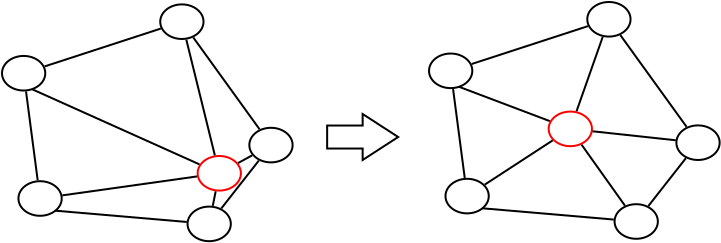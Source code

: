 <?xml version="1.0" encoding="UTF-8"?>
<dia:diagram xmlns:dia="http://www.lysator.liu.se/~alla/dia/">
  <dia:layer name="Background" visible="true" active="true">
    <dia:object type="Flowchart - Ellipse" version="0" id="O0">
      <dia:attribute name="obj_pos">
        <dia:point val="5.943,5.297"/>
      </dia:attribute>
      <dia:attribute name="obj_bb">
        <dia:rectangle val="5.893,5.247;8.157,7.075"/>
      </dia:attribute>
      <dia:attribute name="elem_corner">
        <dia:point val="5.943,5.297"/>
      </dia:attribute>
      <dia:attribute name="elem_width">
        <dia:real val="2.164"/>
      </dia:attribute>
      <dia:attribute name="elem_height">
        <dia:real val="1.729"/>
      </dia:attribute>
      <dia:attribute name="show_background">
        <dia:boolean val="true"/>
      </dia:attribute>
      <dia:attribute name="padding">
        <dia:real val="0.354"/>
      </dia:attribute>
      <dia:attribute name="text">
        <dia:composite type="text">
          <dia:attribute name="string">
            <dia:string>##</dia:string>
          </dia:attribute>
          <dia:attribute name="font">
            <dia:font family="sans" style="0" name="Helvetica"/>
          </dia:attribute>
          <dia:attribute name="height">
            <dia:real val="0.8"/>
          </dia:attribute>
          <dia:attribute name="pos">
            <dia:point val="7.025,6.356"/>
          </dia:attribute>
          <dia:attribute name="color">
            <dia:color val="#000000"/>
          </dia:attribute>
          <dia:attribute name="alignment">
            <dia:enum val="1"/>
          </dia:attribute>
        </dia:composite>
      </dia:attribute>
    </dia:object>
    <dia:object type="Flowchart - Ellipse" version="0" id="O1">
      <dia:attribute name="obj_pos">
        <dia:point val="13.855,2.72"/>
      </dia:attribute>
      <dia:attribute name="obj_bb">
        <dia:rectangle val="13.805,2.67;16.069,4.499"/>
      </dia:attribute>
      <dia:attribute name="elem_corner">
        <dia:point val="13.855,2.72"/>
      </dia:attribute>
      <dia:attribute name="elem_width">
        <dia:real val="2.164"/>
      </dia:attribute>
      <dia:attribute name="elem_height">
        <dia:real val="1.729"/>
      </dia:attribute>
      <dia:attribute name="show_background">
        <dia:boolean val="true"/>
      </dia:attribute>
      <dia:attribute name="padding">
        <dia:real val="0.354"/>
      </dia:attribute>
      <dia:attribute name="text">
        <dia:composite type="text">
          <dia:attribute name="string">
            <dia:string>##</dia:string>
          </dia:attribute>
          <dia:attribute name="font">
            <dia:font family="sans" style="0" name="Helvetica"/>
          </dia:attribute>
          <dia:attribute name="height">
            <dia:real val="0.8"/>
          </dia:attribute>
          <dia:attribute name="pos">
            <dia:point val="14.937,3.779"/>
          </dia:attribute>
          <dia:attribute name="color">
            <dia:color val="#000000"/>
          </dia:attribute>
          <dia:attribute name="alignment">
            <dia:enum val="1"/>
          </dia:attribute>
        </dia:composite>
      </dia:attribute>
    </dia:object>
    <dia:object type="Flowchart - Ellipse" version="0" id="O2">
      <dia:attribute name="obj_pos">
        <dia:point val="18.31,8.89"/>
      </dia:attribute>
      <dia:attribute name="obj_bb">
        <dia:rectangle val="18.26,8.84;20.524,10.669"/>
      </dia:attribute>
      <dia:attribute name="elem_corner">
        <dia:point val="18.31,8.89"/>
      </dia:attribute>
      <dia:attribute name="elem_width">
        <dia:real val="2.164"/>
      </dia:attribute>
      <dia:attribute name="elem_height">
        <dia:real val="1.729"/>
      </dia:attribute>
      <dia:attribute name="show_background">
        <dia:boolean val="true"/>
      </dia:attribute>
      <dia:attribute name="padding">
        <dia:real val="0.354"/>
      </dia:attribute>
      <dia:attribute name="text">
        <dia:composite type="text">
          <dia:attribute name="string">
            <dia:string>##</dia:string>
          </dia:attribute>
          <dia:attribute name="font">
            <dia:font family="sans" style="0" name="Helvetica"/>
          </dia:attribute>
          <dia:attribute name="height">
            <dia:real val="0.8"/>
          </dia:attribute>
          <dia:attribute name="pos">
            <dia:point val="19.392,9.949"/>
          </dia:attribute>
          <dia:attribute name="color">
            <dia:color val="#000000"/>
          </dia:attribute>
          <dia:attribute name="alignment">
            <dia:enum val="1"/>
          </dia:attribute>
        </dia:composite>
      </dia:attribute>
    </dia:object>
    <dia:object type="Flowchart - Ellipse" version="0" id="O3">
      <dia:attribute name="obj_pos">
        <dia:point val="6.765,11.56"/>
      </dia:attribute>
      <dia:attribute name="obj_bb">
        <dia:rectangle val="6.715,11.51;8.979,13.339"/>
      </dia:attribute>
      <dia:attribute name="elem_corner">
        <dia:point val="6.765,11.56"/>
      </dia:attribute>
      <dia:attribute name="elem_width">
        <dia:real val="2.164"/>
      </dia:attribute>
      <dia:attribute name="elem_height">
        <dia:real val="1.729"/>
      </dia:attribute>
      <dia:attribute name="show_background">
        <dia:boolean val="true"/>
      </dia:attribute>
      <dia:attribute name="padding">
        <dia:real val="0.354"/>
      </dia:attribute>
      <dia:attribute name="text">
        <dia:composite type="text">
          <dia:attribute name="string">
            <dia:string>##</dia:string>
          </dia:attribute>
          <dia:attribute name="font">
            <dia:font family="sans" style="0" name="Helvetica"/>
          </dia:attribute>
          <dia:attribute name="height">
            <dia:real val="0.8"/>
          </dia:attribute>
          <dia:attribute name="pos">
            <dia:point val="7.847,12.619"/>
          </dia:attribute>
          <dia:attribute name="color">
            <dia:color val="#000000"/>
          </dia:attribute>
          <dia:attribute name="alignment">
            <dia:enum val="1"/>
          </dia:attribute>
        </dia:composite>
      </dia:attribute>
    </dia:object>
    <dia:object type="Flowchart - Ellipse" version="0" id="O4">
      <dia:attribute name="obj_pos">
        <dia:point val="15.22,12.83"/>
      </dia:attribute>
      <dia:attribute name="obj_bb">
        <dia:rectangle val="15.17,12.78;17.434,14.609"/>
      </dia:attribute>
      <dia:attribute name="elem_corner">
        <dia:point val="15.22,12.83"/>
      </dia:attribute>
      <dia:attribute name="elem_width">
        <dia:real val="2.164"/>
      </dia:attribute>
      <dia:attribute name="elem_height">
        <dia:real val="1.729"/>
      </dia:attribute>
      <dia:attribute name="show_background">
        <dia:boolean val="true"/>
      </dia:attribute>
      <dia:attribute name="padding">
        <dia:real val="0.354"/>
      </dia:attribute>
      <dia:attribute name="text">
        <dia:composite type="text">
          <dia:attribute name="string">
            <dia:string>##</dia:string>
          </dia:attribute>
          <dia:attribute name="font">
            <dia:font family="sans" style="0" name="Helvetica"/>
          </dia:attribute>
          <dia:attribute name="height">
            <dia:real val="0.8"/>
          </dia:attribute>
          <dia:attribute name="pos">
            <dia:point val="16.302,13.889"/>
          </dia:attribute>
          <dia:attribute name="color">
            <dia:color val="#000000"/>
          </dia:attribute>
          <dia:attribute name="alignment">
            <dia:enum val="1"/>
          </dia:attribute>
        </dia:composite>
      </dia:attribute>
    </dia:object>
    <dia:object type="Flowchart - Ellipse" version="0" id="O5">
      <dia:attribute name="obj_pos">
        <dia:point val="15.725,10.3"/>
      </dia:attribute>
      <dia:attribute name="obj_bb">
        <dia:rectangle val="15.675,10.25;17.939,12.079"/>
      </dia:attribute>
      <dia:attribute name="elem_corner">
        <dia:point val="15.725,10.3"/>
      </dia:attribute>
      <dia:attribute name="elem_width">
        <dia:real val="2.164"/>
      </dia:attribute>
      <dia:attribute name="elem_height">
        <dia:real val="1.729"/>
      </dia:attribute>
      <dia:attribute name="border_width">
        <dia:real val="0.1"/>
      </dia:attribute>
      <dia:attribute name="border_color">
        <dia:color val="#ff0000"/>
      </dia:attribute>
      <dia:attribute name="show_background">
        <dia:boolean val="true"/>
      </dia:attribute>
      <dia:attribute name="padding">
        <dia:real val="0.354"/>
      </dia:attribute>
      <dia:attribute name="text">
        <dia:composite type="text">
          <dia:attribute name="string">
            <dia:string>##</dia:string>
          </dia:attribute>
          <dia:attribute name="font">
            <dia:font family="sans" style="0" name="Helvetica"/>
          </dia:attribute>
          <dia:attribute name="height">
            <dia:real val="0.8"/>
          </dia:attribute>
          <dia:attribute name="pos">
            <dia:point val="16.807,11.359"/>
          </dia:attribute>
          <dia:attribute name="color">
            <dia:color val="#000000"/>
          </dia:attribute>
          <dia:attribute name="alignment">
            <dia:enum val="1"/>
          </dia:attribute>
        </dia:composite>
      </dia:attribute>
    </dia:object>
    <dia:object type="Standard - Line" version="0" id="O6">
      <dia:attribute name="obj_pos">
        <dia:point val="18.824,8.968"/>
      </dia:attribute>
      <dia:attribute name="obj_bb">
        <dia:rectangle val="15.435,4.301;18.894,9.038"/>
      </dia:attribute>
      <dia:attribute name="conn_endpoints">
        <dia:point val="18.824,8.968"/>
        <dia:point val="15.505,4.371"/>
      </dia:attribute>
      <dia:attribute name="numcp">
        <dia:int val="1"/>
      </dia:attribute>
      <dia:connections>
        <dia:connection handle="0" to="O2" connection="16"/>
        <dia:connection handle="1" to="O1" connection="16"/>
      </dia:connections>
    </dia:object>
    <dia:object type="Standard - Line" version="0" id="O7">
      <dia:attribute name="obj_pos">
        <dia:point val="13.888,3.926"/>
      </dia:attribute>
      <dia:attribute name="obj_bb">
        <dia:rectangle val="8.011,3.863;13.951,5.882"/>
      </dia:attribute>
      <dia:attribute name="conn_endpoints">
        <dia:point val="13.888,3.926"/>
        <dia:point val="8.075,5.819"/>
      </dia:attribute>
      <dia:attribute name="numcp">
        <dia:int val="1"/>
      </dia:attribute>
      <dia:connections>
        <dia:connection handle="0" to="O1" connection="16"/>
        <dia:connection handle="1" to="O0" connection="16"/>
      </dia:connections>
    </dia:object>
    <dia:object type="Standard - Line" version="0" id="O8">
      <dia:attribute name="obj_pos">
        <dia:point val="16.586,10.268"/>
      </dia:attribute>
      <dia:attribute name="obj_bb">
        <dia:rectangle val="15.098,4.42;16.646,10.329"/>
      </dia:attribute>
      <dia:attribute name="conn_endpoints">
        <dia:point val="16.586,10.268"/>
        <dia:point val="15.158,4.48"/>
      </dia:attribute>
      <dia:attribute name="numcp">
        <dia:int val="1"/>
      </dia:attribute>
      <dia:connections>
        <dia:connection handle="0" to="O5" connection="16"/>
        <dia:connection handle="1" to="O1" connection="16"/>
      </dia:connections>
    </dia:object>
    <dia:object type="Standard - Line" version="0" id="O9">
      <dia:attribute name="obj_pos">
        <dia:point val="15.818,10.72"/>
      </dia:attribute>
      <dia:attribute name="obj_bb">
        <dia:rectangle val="7.373,6.893;15.884,10.787"/>
      </dia:attribute>
      <dia:attribute name="conn_endpoints">
        <dia:point val="15.818,10.72"/>
        <dia:point val="7.439,6.959"/>
      </dia:attribute>
      <dia:attribute name="numcp">
        <dia:int val="1"/>
      </dia:attribute>
      <dia:connections>
        <dia:connection handle="0" to="O5" connection="16"/>
        <dia:connection handle="1" to="O0" connection="13"/>
      </dia:connections>
    </dia:object>
    <dia:object type="Standard - Line" version="0" id="O10">
      <dia:attribute name="obj_pos">
        <dia:point val="17.744,10.653"/>
      </dia:attribute>
      <dia:attribute name="obj_bb">
        <dia:rectangle val="17.676,10.198;18.523,10.721"/>
      </dia:attribute>
      <dia:attribute name="conn_endpoints">
        <dia:point val="17.744,10.653"/>
        <dia:point val="18.455,10.265"/>
      </dia:attribute>
      <dia:attribute name="numcp">
        <dia:int val="1"/>
      </dia:attribute>
      <dia:connections>
        <dia:connection handle="0" to="O5" connection="16"/>
        <dia:connection handle="1" to="O2" connection="16"/>
      </dia:connections>
    </dia:object>
    <dia:object type="Standard - Line" version="0" id="O11">
      <dia:attribute name="obj_pos">
        <dia:point val="16.627,12.067"/>
      </dia:attribute>
      <dia:attribute name="obj_bb">
        <dia:rectangle val="16.423,12.008;16.686,12.851"/>
      </dia:attribute>
      <dia:attribute name="conn_endpoints">
        <dia:point val="16.627,12.067"/>
        <dia:point val="16.482,12.792"/>
      </dia:attribute>
      <dia:attribute name="numcp">
        <dia:int val="1"/>
      </dia:attribute>
      <dia:connections>
        <dia:connection handle="0" to="O5" connection="16"/>
        <dia:connection handle="1" to="O4" connection="16"/>
      </dia:connections>
    </dia:object>
    <dia:object type="Standard - Line" version="0" id="O12">
      <dia:attribute name="obj_pos">
        <dia:point val="15.694,11.321"/>
      </dia:attribute>
      <dia:attribute name="obj_bb">
        <dia:rectangle val="8.904,11.264;15.75,12.324"/>
      </dia:attribute>
      <dia:attribute name="conn_endpoints">
        <dia:point val="15.694,11.321"/>
        <dia:point val="8.96,12.268"/>
      </dia:attribute>
      <dia:attribute name="numcp">
        <dia:int val="1"/>
      </dia:attribute>
      <dia:connections>
        <dia:connection handle="0" to="O5" connection="16"/>
        <dia:connection handle="1" to="O3" connection="16"/>
      </dia:connections>
    </dia:object>
    <dia:object type="Standard - Line" version="0" id="O13">
      <dia:attribute name="obj_pos">
        <dia:point val="15.183,13.598"/>
      </dia:attribute>
      <dia:attribute name="obj_bb">
        <dia:rectangle val="8.558,12.981;15.237,13.652"/>
      </dia:attribute>
      <dia:attribute name="conn_endpoints">
        <dia:point val="15.183,13.598"/>
        <dia:point val="8.612,13.035"/>
      </dia:attribute>
      <dia:attribute name="numcp">
        <dia:int val="1"/>
      </dia:attribute>
      <dia:connections>
        <dia:connection handle="0" to="O4" connection="16"/>
        <dia:connection handle="1" to="O3" connection="14"/>
      </dia:connections>
    </dia:object>
    <dia:object type="Standard - Line" version="0" id="O14">
      <dia:attribute name="obj_pos">
        <dia:point val="7.728,11.515"/>
      </dia:attribute>
      <dia:attribute name="obj_bb">
        <dia:rectangle val="7.088,7.014;7.784,11.571"/>
      </dia:attribute>
      <dia:attribute name="conn_endpoints">
        <dia:point val="7.728,11.515"/>
        <dia:point val="7.144,7.07"/>
      </dia:attribute>
      <dia:attribute name="numcp">
        <dia:int val="1"/>
      </dia:attribute>
      <dia:connections>
        <dia:connection handle="0" to="O3" connection="16"/>
        <dia:connection handle="1" to="O0" connection="16"/>
      </dia:connections>
    </dia:object>
    <dia:object type="Standard - Line" version="0" id="O15">
      <dia:attribute name="obj_pos">
        <dia:point val="18.787,10.526"/>
      </dia:attribute>
      <dia:attribute name="obj_bb">
        <dia:rectangle val="16.837,10.456;18.857,12.993"/>
      </dia:attribute>
      <dia:attribute name="conn_endpoints">
        <dia:point val="18.787,10.526"/>
        <dia:point val="16.907,12.922"/>
      </dia:attribute>
      <dia:attribute name="numcp">
        <dia:int val="1"/>
      </dia:attribute>
      <dia:connections>
        <dia:connection handle="0" to="O2" connection="16"/>
        <dia:connection handle="1" to="O4" connection="16"/>
      </dia:connections>
    </dia:object>
    <dia:object type="Geometric - Right Arrow" version="1" id="O16">
      <dia:attribute name="obj_pos">
        <dia:point val="22.2,8.2"/>
      </dia:attribute>
      <dia:attribute name="obj_bb">
        <dia:rectangle val="22.15,8.108;25.842,10.592"/>
      </dia:attribute>
      <dia:attribute name="meta">
        <dia:composite type="dict"/>
      </dia:attribute>
      <dia:attribute name="elem_corner">
        <dia:point val="22.2,8.2"/>
      </dia:attribute>
      <dia:attribute name="elem_width">
        <dia:real val="3.55"/>
      </dia:attribute>
      <dia:attribute name="elem_height">
        <dia:real val="2.3"/>
      </dia:attribute>
      <dia:attribute name="line_width">
        <dia:real val="0.1"/>
      </dia:attribute>
      <dia:attribute name="line_colour">
        <dia:color val="#000000"/>
      </dia:attribute>
      <dia:attribute name="fill_colour">
        <dia:color val="#ffffff"/>
      </dia:attribute>
      <dia:attribute name="show_background">
        <dia:boolean val="true"/>
      </dia:attribute>
      <dia:attribute name="line_style">
        <dia:enum val="0"/>
        <dia:real val="1"/>
      </dia:attribute>
      <dia:attribute name="flip_horizontal">
        <dia:boolean val="false"/>
      </dia:attribute>
      <dia:attribute name="flip_vertical">
        <dia:boolean val="false"/>
      </dia:attribute>
      <dia:attribute name="subscale">
        <dia:real val="1"/>
      </dia:attribute>
    </dia:object>
    <dia:object type="Flowchart - Ellipse" version="0" id="O17">
      <dia:attribute name="obj_pos">
        <dia:point val="27.295,5.177"/>
      </dia:attribute>
      <dia:attribute name="obj_bb">
        <dia:rectangle val="27.245,5.127;29.509,6.955"/>
      </dia:attribute>
      <dia:attribute name="elem_corner">
        <dia:point val="27.295,5.177"/>
      </dia:attribute>
      <dia:attribute name="elem_width">
        <dia:real val="2.164"/>
      </dia:attribute>
      <dia:attribute name="elem_height">
        <dia:real val="1.729"/>
      </dia:attribute>
      <dia:attribute name="show_background">
        <dia:boolean val="true"/>
      </dia:attribute>
      <dia:attribute name="padding">
        <dia:real val="0.354"/>
      </dia:attribute>
      <dia:attribute name="text">
        <dia:composite type="text">
          <dia:attribute name="string">
            <dia:string>##</dia:string>
          </dia:attribute>
          <dia:attribute name="font">
            <dia:font family="sans" style="0" name="Helvetica"/>
          </dia:attribute>
          <dia:attribute name="height">
            <dia:real val="0.8"/>
          </dia:attribute>
          <dia:attribute name="pos">
            <dia:point val="28.377,6.236"/>
          </dia:attribute>
          <dia:attribute name="color">
            <dia:color val="#000000"/>
          </dia:attribute>
          <dia:attribute name="alignment">
            <dia:enum val="1"/>
          </dia:attribute>
        </dia:composite>
      </dia:attribute>
    </dia:object>
    <dia:object type="Flowchart - Ellipse" version="0" id="O18">
      <dia:attribute name="obj_pos">
        <dia:point val="35.207,2.6"/>
      </dia:attribute>
      <dia:attribute name="obj_bb">
        <dia:rectangle val="35.157,2.55;37.421,4.379"/>
      </dia:attribute>
      <dia:attribute name="elem_corner">
        <dia:point val="35.207,2.6"/>
      </dia:attribute>
      <dia:attribute name="elem_width">
        <dia:real val="2.164"/>
      </dia:attribute>
      <dia:attribute name="elem_height">
        <dia:real val="1.729"/>
      </dia:attribute>
      <dia:attribute name="show_background">
        <dia:boolean val="true"/>
      </dia:attribute>
      <dia:attribute name="padding">
        <dia:real val="0.354"/>
      </dia:attribute>
      <dia:attribute name="text">
        <dia:composite type="text">
          <dia:attribute name="string">
            <dia:string>##</dia:string>
          </dia:attribute>
          <dia:attribute name="font">
            <dia:font family="sans" style="0" name="Helvetica"/>
          </dia:attribute>
          <dia:attribute name="height">
            <dia:real val="0.8"/>
          </dia:attribute>
          <dia:attribute name="pos">
            <dia:point val="36.289,3.659"/>
          </dia:attribute>
          <dia:attribute name="color">
            <dia:color val="#000000"/>
          </dia:attribute>
          <dia:attribute name="alignment">
            <dia:enum val="1"/>
          </dia:attribute>
        </dia:composite>
      </dia:attribute>
    </dia:object>
    <dia:object type="Flowchart - Ellipse" version="0" id="O19">
      <dia:attribute name="obj_pos">
        <dia:point val="39.662,8.77"/>
      </dia:attribute>
      <dia:attribute name="obj_bb">
        <dia:rectangle val="39.612,8.72;41.876,10.549"/>
      </dia:attribute>
      <dia:attribute name="elem_corner">
        <dia:point val="39.662,8.77"/>
      </dia:attribute>
      <dia:attribute name="elem_width">
        <dia:real val="2.164"/>
      </dia:attribute>
      <dia:attribute name="elem_height">
        <dia:real val="1.729"/>
      </dia:attribute>
      <dia:attribute name="show_background">
        <dia:boolean val="true"/>
      </dia:attribute>
      <dia:attribute name="padding">
        <dia:real val="0.354"/>
      </dia:attribute>
      <dia:attribute name="text">
        <dia:composite type="text">
          <dia:attribute name="string">
            <dia:string>##</dia:string>
          </dia:attribute>
          <dia:attribute name="font">
            <dia:font family="sans" style="0" name="Helvetica"/>
          </dia:attribute>
          <dia:attribute name="height">
            <dia:real val="0.8"/>
          </dia:attribute>
          <dia:attribute name="pos">
            <dia:point val="40.744,9.829"/>
          </dia:attribute>
          <dia:attribute name="color">
            <dia:color val="#000000"/>
          </dia:attribute>
          <dia:attribute name="alignment">
            <dia:enum val="1"/>
          </dia:attribute>
        </dia:composite>
      </dia:attribute>
    </dia:object>
    <dia:object type="Flowchart - Ellipse" version="0" id="O20">
      <dia:attribute name="obj_pos">
        <dia:point val="28.117,11.44"/>
      </dia:attribute>
      <dia:attribute name="obj_bb">
        <dia:rectangle val="28.067,11.39;30.331,13.219"/>
      </dia:attribute>
      <dia:attribute name="elem_corner">
        <dia:point val="28.117,11.44"/>
      </dia:attribute>
      <dia:attribute name="elem_width">
        <dia:real val="2.164"/>
      </dia:attribute>
      <dia:attribute name="elem_height">
        <dia:real val="1.729"/>
      </dia:attribute>
      <dia:attribute name="show_background">
        <dia:boolean val="true"/>
      </dia:attribute>
      <dia:attribute name="padding">
        <dia:real val="0.354"/>
      </dia:attribute>
      <dia:attribute name="text">
        <dia:composite type="text">
          <dia:attribute name="string">
            <dia:string>##</dia:string>
          </dia:attribute>
          <dia:attribute name="font">
            <dia:font family="sans" style="0" name="Helvetica"/>
          </dia:attribute>
          <dia:attribute name="height">
            <dia:real val="0.8"/>
          </dia:attribute>
          <dia:attribute name="pos">
            <dia:point val="29.199,12.499"/>
          </dia:attribute>
          <dia:attribute name="color">
            <dia:color val="#000000"/>
          </dia:attribute>
          <dia:attribute name="alignment">
            <dia:enum val="1"/>
          </dia:attribute>
        </dia:composite>
      </dia:attribute>
    </dia:object>
    <dia:object type="Flowchart - Ellipse" version="0" id="O21">
      <dia:attribute name="obj_pos">
        <dia:point val="36.572,12.71"/>
      </dia:attribute>
      <dia:attribute name="obj_bb">
        <dia:rectangle val="36.522,12.66;38.786,14.489"/>
      </dia:attribute>
      <dia:attribute name="elem_corner">
        <dia:point val="36.572,12.71"/>
      </dia:attribute>
      <dia:attribute name="elem_width">
        <dia:real val="2.164"/>
      </dia:attribute>
      <dia:attribute name="elem_height">
        <dia:real val="1.729"/>
      </dia:attribute>
      <dia:attribute name="show_background">
        <dia:boolean val="true"/>
      </dia:attribute>
      <dia:attribute name="padding">
        <dia:real val="0.354"/>
      </dia:attribute>
      <dia:attribute name="text">
        <dia:composite type="text">
          <dia:attribute name="string">
            <dia:string>##</dia:string>
          </dia:attribute>
          <dia:attribute name="font">
            <dia:font family="sans" style="0" name="Helvetica"/>
          </dia:attribute>
          <dia:attribute name="height">
            <dia:real val="0.8"/>
          </dia:attribute>
          <dia:attribute name="pos">
            <dia:point val="37.654,13.769"/>
          </dia:attribute>
          <dia:attribute name="color">
            <dia:color val="#000000"/>
          </dia:attribute>
          <dia:attribute name="alignment">
            <dia:enum val="1"/>
          </dia:attribute>
        </dia:composite>
      </dia:attribute>
    </dia:object>
    <dia:object type="Flowchart - Ellipse" version="0" id="O22">
      <dia:attribute name="obj_pos">
        <dia:point val="33.277,8.08"/>
      </dia:attribute>
      <dia:attribute name="obj_bb">
        <dia:rectangle val="33.227,8.03;35.491,9.859"/>
      </dia:attribute>
      <dia:attribute name="elem_corner">
        <dia:point val="33.277,8.08"/>
      </dia:attribute>
      <dia:attribute name="elem_width">
        <dia:real val="2.164"/>
      </dia:attribute>
      <dia:attribute name="elem_height">
        <dia:real val="1.729"/>
      </dia:attribute>
      <dia:attribute name="border_width">
        <dia:real val="0.1"/>
      </dia:attribute>
      <dia:attribute name="border_color">
        <dia:color val="#ff0000"/>
      </dia:attribute>
      <dia:attribute name="show_background">
        <dia:boolean val="true"/>
      </dia:attribute>
      <dia:attribute name="padding">
        <dia:real val="0.354"/>
      </dia:attribute>
      <dia:attribute name="text">
        <dia:composite type="text">
          <dia:attribute name="string">
            <dia:string>##</dia:string>
          </dia:attribute>
          <dia:attribute name="font">
            <dia:font family="sans" style="0" name="Helvetica"/>
          </dia:attribute>
          <dia:attribute name="height">
            <dia:real val="0.8"/>
          </dia:attribute>
          <dia:attribute name="pos">
            <dia:point val="34.359,9.139"/>
          </dia:attribute>
          <dia:attribute name="color">
            <dia:color val="#000000"/>
          </dia:attribute>
          <dia:attribute name="alignment">
            <dia:enum val="1"/>
          </dia:attribute>
        </dia:composite>
      </dia:attribute>
    </dia:object>
    <dia:object type="Standard - Line" version="0" id="O23">
      <dia:attribute name="obj_pos">
        <dia:point val="40.176,8.848"/>
      </dia:attribute>
      <dia:attribute name="obj_bb">
        <dia:rectangle val="36.787,4.181;40.246,8.918"/>
      </dia:attribute>
      <dia:attribute name="conn_endpoints">
        <dia:point val="40.176,8.848"/>
        <dia:point val="36.856,4.251"/>
      </dia:attribute>
      <dia:attribute name="numcp">
        <dia:int val="1"/>
      </dia:attribute>
      <dia:connections>
        <dia:connection handle="0" to="O19" connection="16"/>
        <dia:connection handle="1" to="O18" connection="16"/>
      </dia:connections>
    </dia:object>
    <dia:object type="Standard - Line" version="0" id="O24">
      <dia:attribute name="obj_pos">
        <dia:point val="35.239,3.806"/>
      </dia:attribute>
      <dia:attribute name="obj_bb">
        <dia:rectangle val="29.363,3.743;35.302,5.762"/>
      </dia:attribute>
      <dia:attribute name="conn_endpoints">
        <dia:point val="35.239,3.806"/>
        <dia:point val="29.426,5.699"/>
      </dia:attribute>
      <dia:attribute name="numcp">
        <dia:int val="1"/>
      </dia:attribute>
      <dia:connections>
        <dia:connection handle="0" to="O18" connection="16"/>
        <dia:connection handle="1" to="O17" connection="16"/>
      </dia:connections>
    </dia:object>
    <dia:object type="Standard - Line" version="0" id="O25">
      <dia:attribute name="obj_pos">
        <dia:point val="34.668,8.065"/>
      </dia:attribute>
      <dia:attribute name="obj_bb">
        <dia:rectangle val="34.605,4.28;36.043,8.129"/>
      </dia:attribute>
      <dia:attribute name="conn_endpoints">
        <dia:point val="34.668,8.065"/>
        <dia:point val="35.979,4.344"/>
      </dia:attribute>
      <dia:attribute name="numcp">
        <dia:int val="1"/>
      </dia:attribute>
      <dia:connections>
        <dia:connection handle="0" to="O22" connection="16"/>
        <dia:connection handle="1" to="O18" connection="16"/>
      </dia:connections>
    </dia:object>
    <dia:object type="Standard - Line" version="0" id="O26">
      <dia:attribute name="obj_pos">
        <dia:point val="33.335,8.557"/>
      </dia:attribute>
      <dia:attribute name="obj_bb">
        <dia:rectangle val="28.727,6.775;33.4,8.622"/>
      </dia:attribute>
      <dia:attribute name="conn_endpoints">
        <dia:point val="33.335,8.557"/>
        <dia:point val="28.791,6.839"/>
      </dia:attribute>
      <dia:attribute name="numcp">
        <dia:int val="1"/>
      </dia:attribute>
      <dia:connections>
        <dia:connection handle="0" to="O22" connection="16"/>
        <dia:connection handle="1" to="O17" connection="13"/>
      </dia:connections>
    </dia:object>
    <dia:object type="Standard - Line" version="0" id="O27">
      <dia:attribute name="obj_pos">
        <dia:point val="35.468,9.064"/>
      </dia:attribute>
      <dia:attribute name="obj_bb">
        <dia:rectangle val="35.413,9.009;39.689,9.569"/>
      </dia:attribute>
      <dia:attribute name="conn_endpoints">
        <dia:point val="35.468,9.064"/>
        <dia:point val="39.634,9.514"/>
      </dia:attribute>
      <dia:attribute name="numcp">
        <dia:int val="1"/>
      </dia:attribute>
      <dia:connections>
        <dia:connection handle="0" to="O22" connection="16"/>
        <dia:connection handle="1" to="O19" connection="16"/>
      </dia:connections>
    </dia:object>
    <dia:object type="Standard - Line" version="0" id="O28">
      <dia:attribute name="obj_pos">
        <dia:point val="34.922,9.736"/>
      </dia:attribute>
      <dia:attribute name="obj_bb">
        <dia:rectangle val="34.852,9.666;37.16,12.852"/>
      </dia:attribute>
      <dia:attribute name="conn_endpoints">
        <dia:point val="34.922,9.736"/>
        <dia:point val="37.09,12.783"/>
      </dia:attribute>
      <dia:attribute name="numcp">
        <dia:int val="1"/>
      </dia:attribute>
      <dia:connections>
        <dia:connection handle="0" to="O22" connection="16"/>
        <dia:connection handle="1" to="O21" connection="16"/>
      </dia:connections>
    </dia:object>
    <dia:object type="Standard - Line" version="0" id="O29">
      <dia:attribute name="obj_pos">
        <dia:point val="33.479,9.517"/>
      </dia:attribute>
      <dia:attribute name="obj_bb">
        <dia:rectangle val="30.009,9.448;33.548,11.8"/>
      </dia:attribute>
      <dia:attribute name="conn_endpoints">
        <dia:point val="33.479,9.517"/>
        <dia:point val="30.079,11.731"/>
      </dia:attribute>
      <dia:attribute name="numcp">
        <dia:int val="1"/>
      </dia:attribute>
      <dia:connections>
        <dia:connection handle="0" to="O22" connection="16"/>
        <dia:connection handle="1" to="O20" connection="16"/>
      </dia:connections>
    </dia:object>
    <dia:object type="Standard - Line" version="0" id="O30">
      <dia:attribute name="obj_pos">
        <dia:point val="36.535,13.478"/>
      </dia:attribute>
      <dia:attribute name="obj_bb">
        <dia:rectangle val="29.91,12.861;36.589,13.533"/>
      </dia:attribute>
      <dia:attribute name="conn_endpoints">
        <dia:point val="36.535,13.478"/>
        <dia:point val="29.964,12.915"/>
      </dia:attribute>
      <dia:attribute name="numcp">
        <dia:int val="1"/>
      </dia:attribute>
      <dia:connections>
        <dia:connection handle="0" to="O21" connection="16"/>
        <dia:connection handle="1" to="O20" connection="14"/>
      </dia:connections>
    </dia:object>
    <dia:object type="Standard - Line" version="0" id="O31">
      <dia:attribute name="obj_pos">
        <dia:point val="29.079,11.395"/>
      </dia:attribute>
      <dia:attribute name="obj_bb">
        <dia:rectangle val="28.44,6.894;29.136,11.451"/>
      </dia:attribute>
      <dia:attribute name="conn_endpoints">
        <dia:point val="29.079,11.395"/>
        <dia:point val="28.496,6.95"/>
      </dia:attribute>
      <dia:attribute name="numcp">
        <dia:int val="1"/>
      </dia:attribute>
      <dia:connections>
        <dia:connection handle="0" to="O20" connection="16"/>
        <dia:connection handle="1" to="O17" connection="16"/>
      </dia:connections>
    </dia:object>
    <dia:object type="Standard - Line" version="0" id="O32">
      <dia:attribute name="obj_pos">
        <dia:point val="40.138,10.406"/>
      </dia:attribute>
      <dia:attribute name="obj_bb">
        <dia:rectangle val="38.189,10.336;40.208,12.873"/>
      </dia:attribute>
      <dia:attribute name="conn_endpoints">
        <dia:point val="40.138,10.406"/>
        <dia:point val="38.259,12.802"/>
      </dia:attribute>
      <dia:attribute name="numcp">
        <dia:int val="1"/>
      </dia:attribute>
      <dia:connections>
        <dia:connection handle="0" to="O19" connection="16"/>
        <dia:connection handle="1" to="O21" connection="16"/>
      </dia:connections>
    </dia:object>
  </dia:layer>
</dia:diagram>
